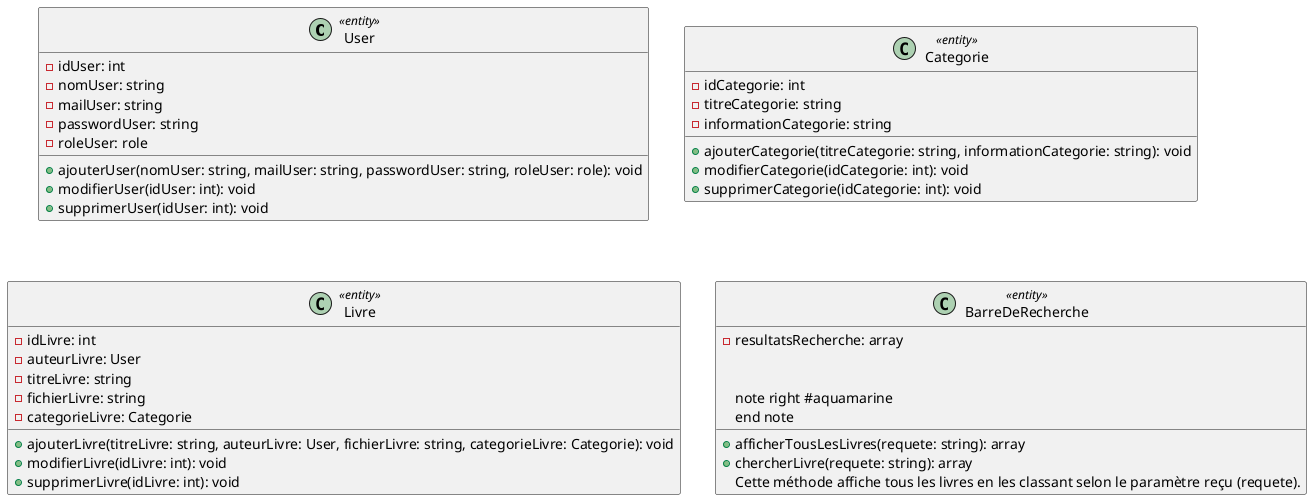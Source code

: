 @startuml RessourceTeque

Class User <<entity>> {
    -idUser: int
    -nomUser: string
    -mailUser: string
    -passwordUser: string
    -roleUser: role

    +ajouterUser(nomUser: string, mailUser: string, passwordUser: string, roleUser: role): void
    +modifierUser(idUser: int): void
    +supprimerUser(idUser: int): void
}

Class Categorie <<entity>> {
    -idCategorie: int
    -titreCategorie: string
    -informationCategorie: string

    +ajouterCategorie(titreCategorie: string, informationCategorie: string): void
    +modifierCategorie(idCategorie: int): void
    +supprimerCategorie(idCategorie: int): void
}

Class Livre <<entity>> {
    -idLivre: int
    -auteurLivre: User
    -titreLivre: string
    -fichierLivre: string
    -categorieLivre: Categorie

    +ajouterLivre(titreLivre: string, auteurLivre: User, fichierLivre: string, categorieLivre: Categorie): void
    +modifierLivre(idLivre: int): void
    +supprimerLivre(idLivre: int): void
}

Class BarreDeRecherche <<entity>> {
    -resultatsRecherche: array

    +afficherTousLesLivres(requete: string): array
    +chercherLivre(requete: string): array

    note right #aquamarine
    Cette méthode affiche tous les livres en les classant selon le paramètre reçu (requete).
    end note
}

@enduml
